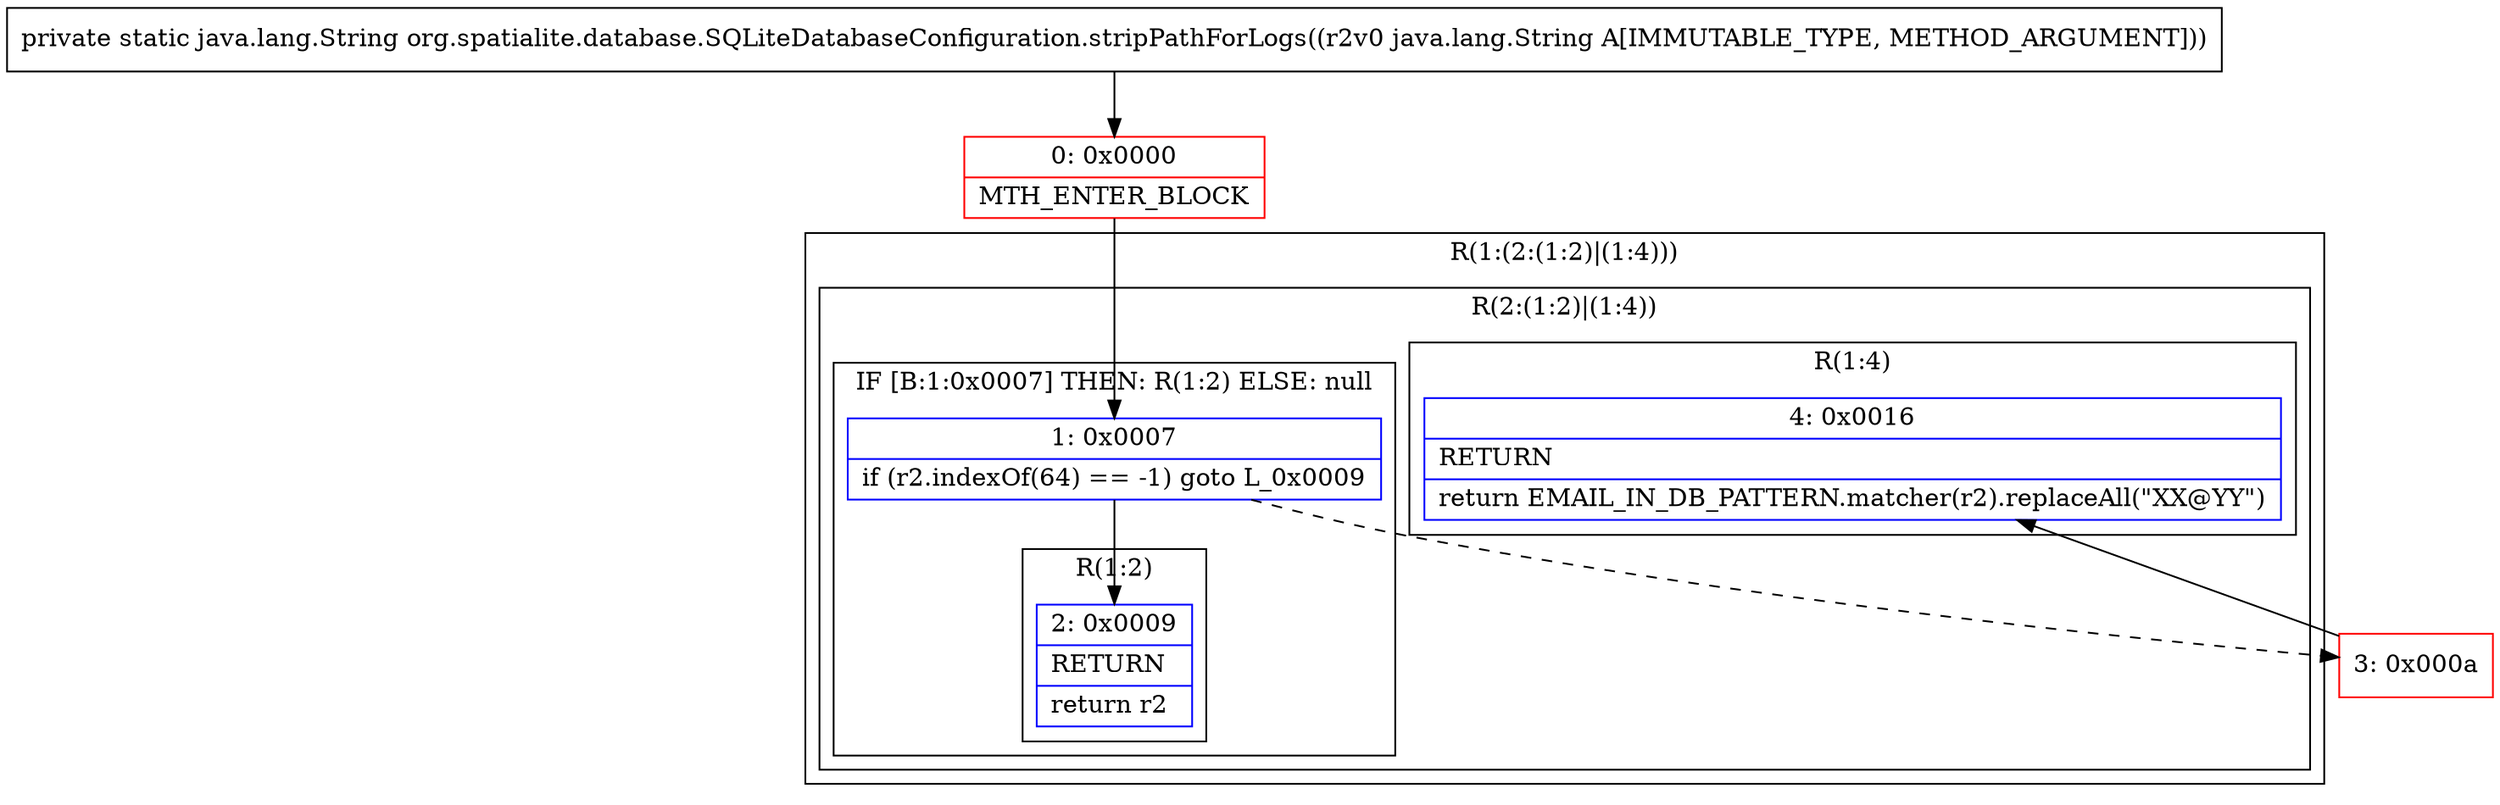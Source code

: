 digraph "CFG fororg.spatialite.database.SQLiteDatabaseConfiguration.stripPathForLogs(Ljava\/lang\/String;)Ljava\/lang\/String;" {
subgraph cluster_Region_2058339300 {
label = "R(1:(2:(1:2)|(1:4)))";
node [shape=record,color=blue];
subgraph cluster_Region_589186599 {
label = "R(2:(1:2)|(1:4))";
node [shape=record,color=blue];
subgraph cluster_IfRegion_2122463486 {
label = "IF [B:1:0x0007] THEN: R(1:2) ELSE: null";
node [shape=record,color=blue];
Node_1 [shape=record,label="{1\:\ 0x0007|if (r2.indexOf(64) == \-1) goto L_0x0009\l}"];
subgraph cluster_Region_355080757 {
label = "R(1:2)";
node [shape=record,color=blue];
Node_2 [shape=record,label="{2\:\ 0x0009|RETURN\l|return r2\l}"];
}
}
subgraph cluster_Region_295586711 {
label = "R(1:4)";
node [shape=record,color=blue];
Node_4 [shape=record,label="{4\:\ 0x0016|RETURN\l|return EMAIL_IN_DB_PATTERN.matcher(r2).replaceAll(\"XX@YY\")\l}"];
}
}
}
Node_0 [shape=record,color=red,label="{0\:\ 0x0000|MTH_ENTER_BLOCK\l}"];
Node_3 [shape=record,color=red,label="{3\:\ 0x000a}"];
MethodNode[shape=record,label="{private static java.lang.String org.spatialite.database.SQLiteDatabaseConfiguration.stripPathForLogs((r2v0 java.lang.String A[IMMUTABLE_TYPE, METHOD_ARGUMENT])) }"];
MethodNode -> Node_0;
Node_1 -> Node_2;
Node_1 -> Node_3[style=dashed];
Node_0 -> Node_1;
Node_3 -> Node_4;
}

